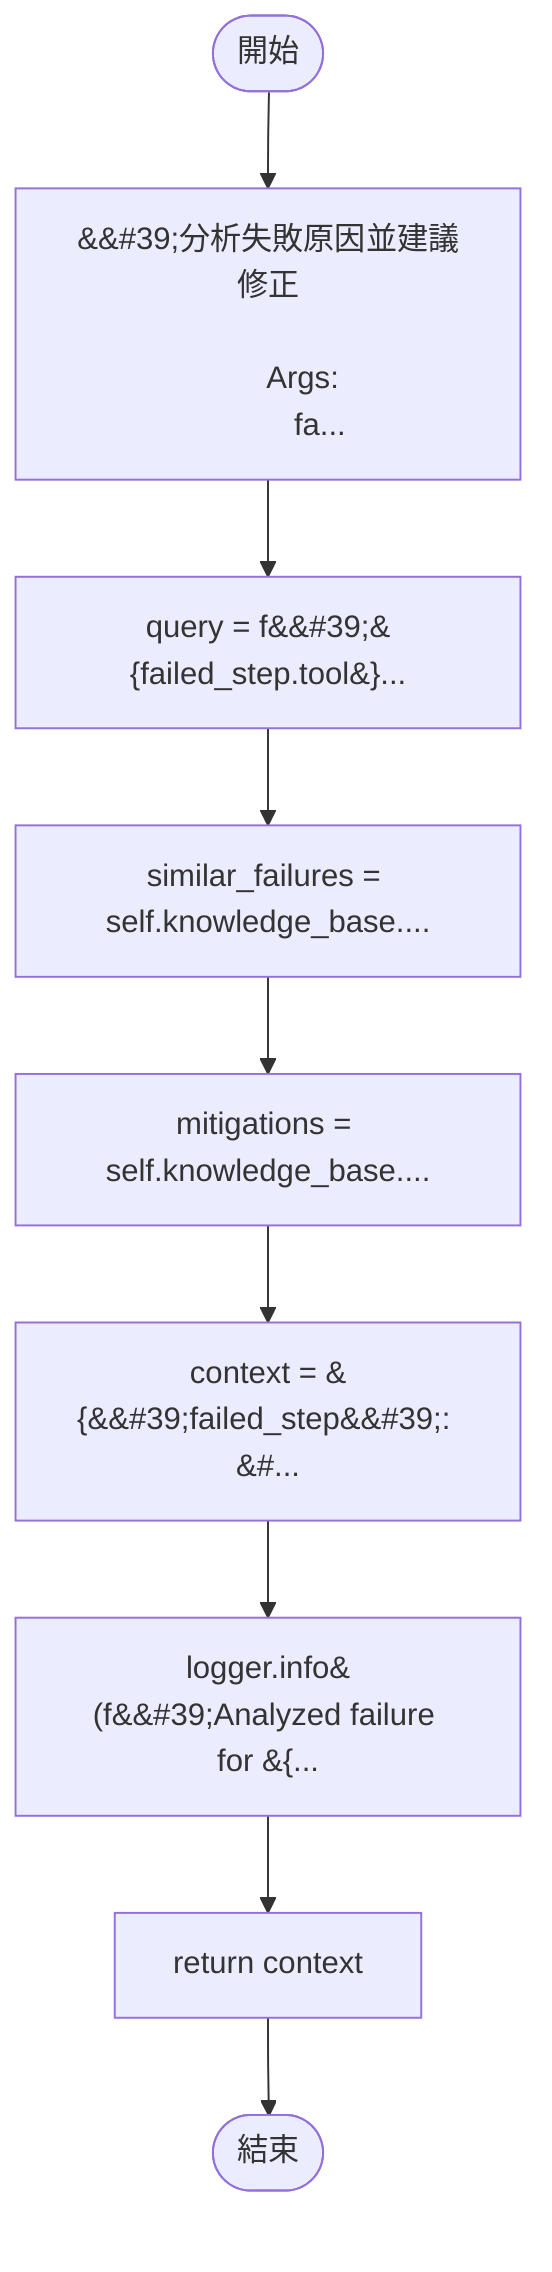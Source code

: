 flowchart TB
    n1([開始])
    n2([結束])
    n3[&amp;&#35;39;分析失敗原因並建議修正\n\n        Args:\n            fa...]
    n4[query = f&amp;&#35;39;&#123;failed_step.tool&#125;...]
    n5[similar_failures = self.knowledge_base....]
    n6[mitigations = self.knowledge_base....]
    n7[context = &#123;&amp;&#35;39;failed_step&amp;&#35;39;: &#...]
    n8[logger.info&#40;f&amp;&#35;39;Analyzed failure for &#123;...]
    n9[return context]
    n1 --> n3
    n3 --> n4
    n4 --> n5
    n5 --> n6
    n6 --> n7
    n7 --> n8
    n8 --> n9
    n9 --> n2